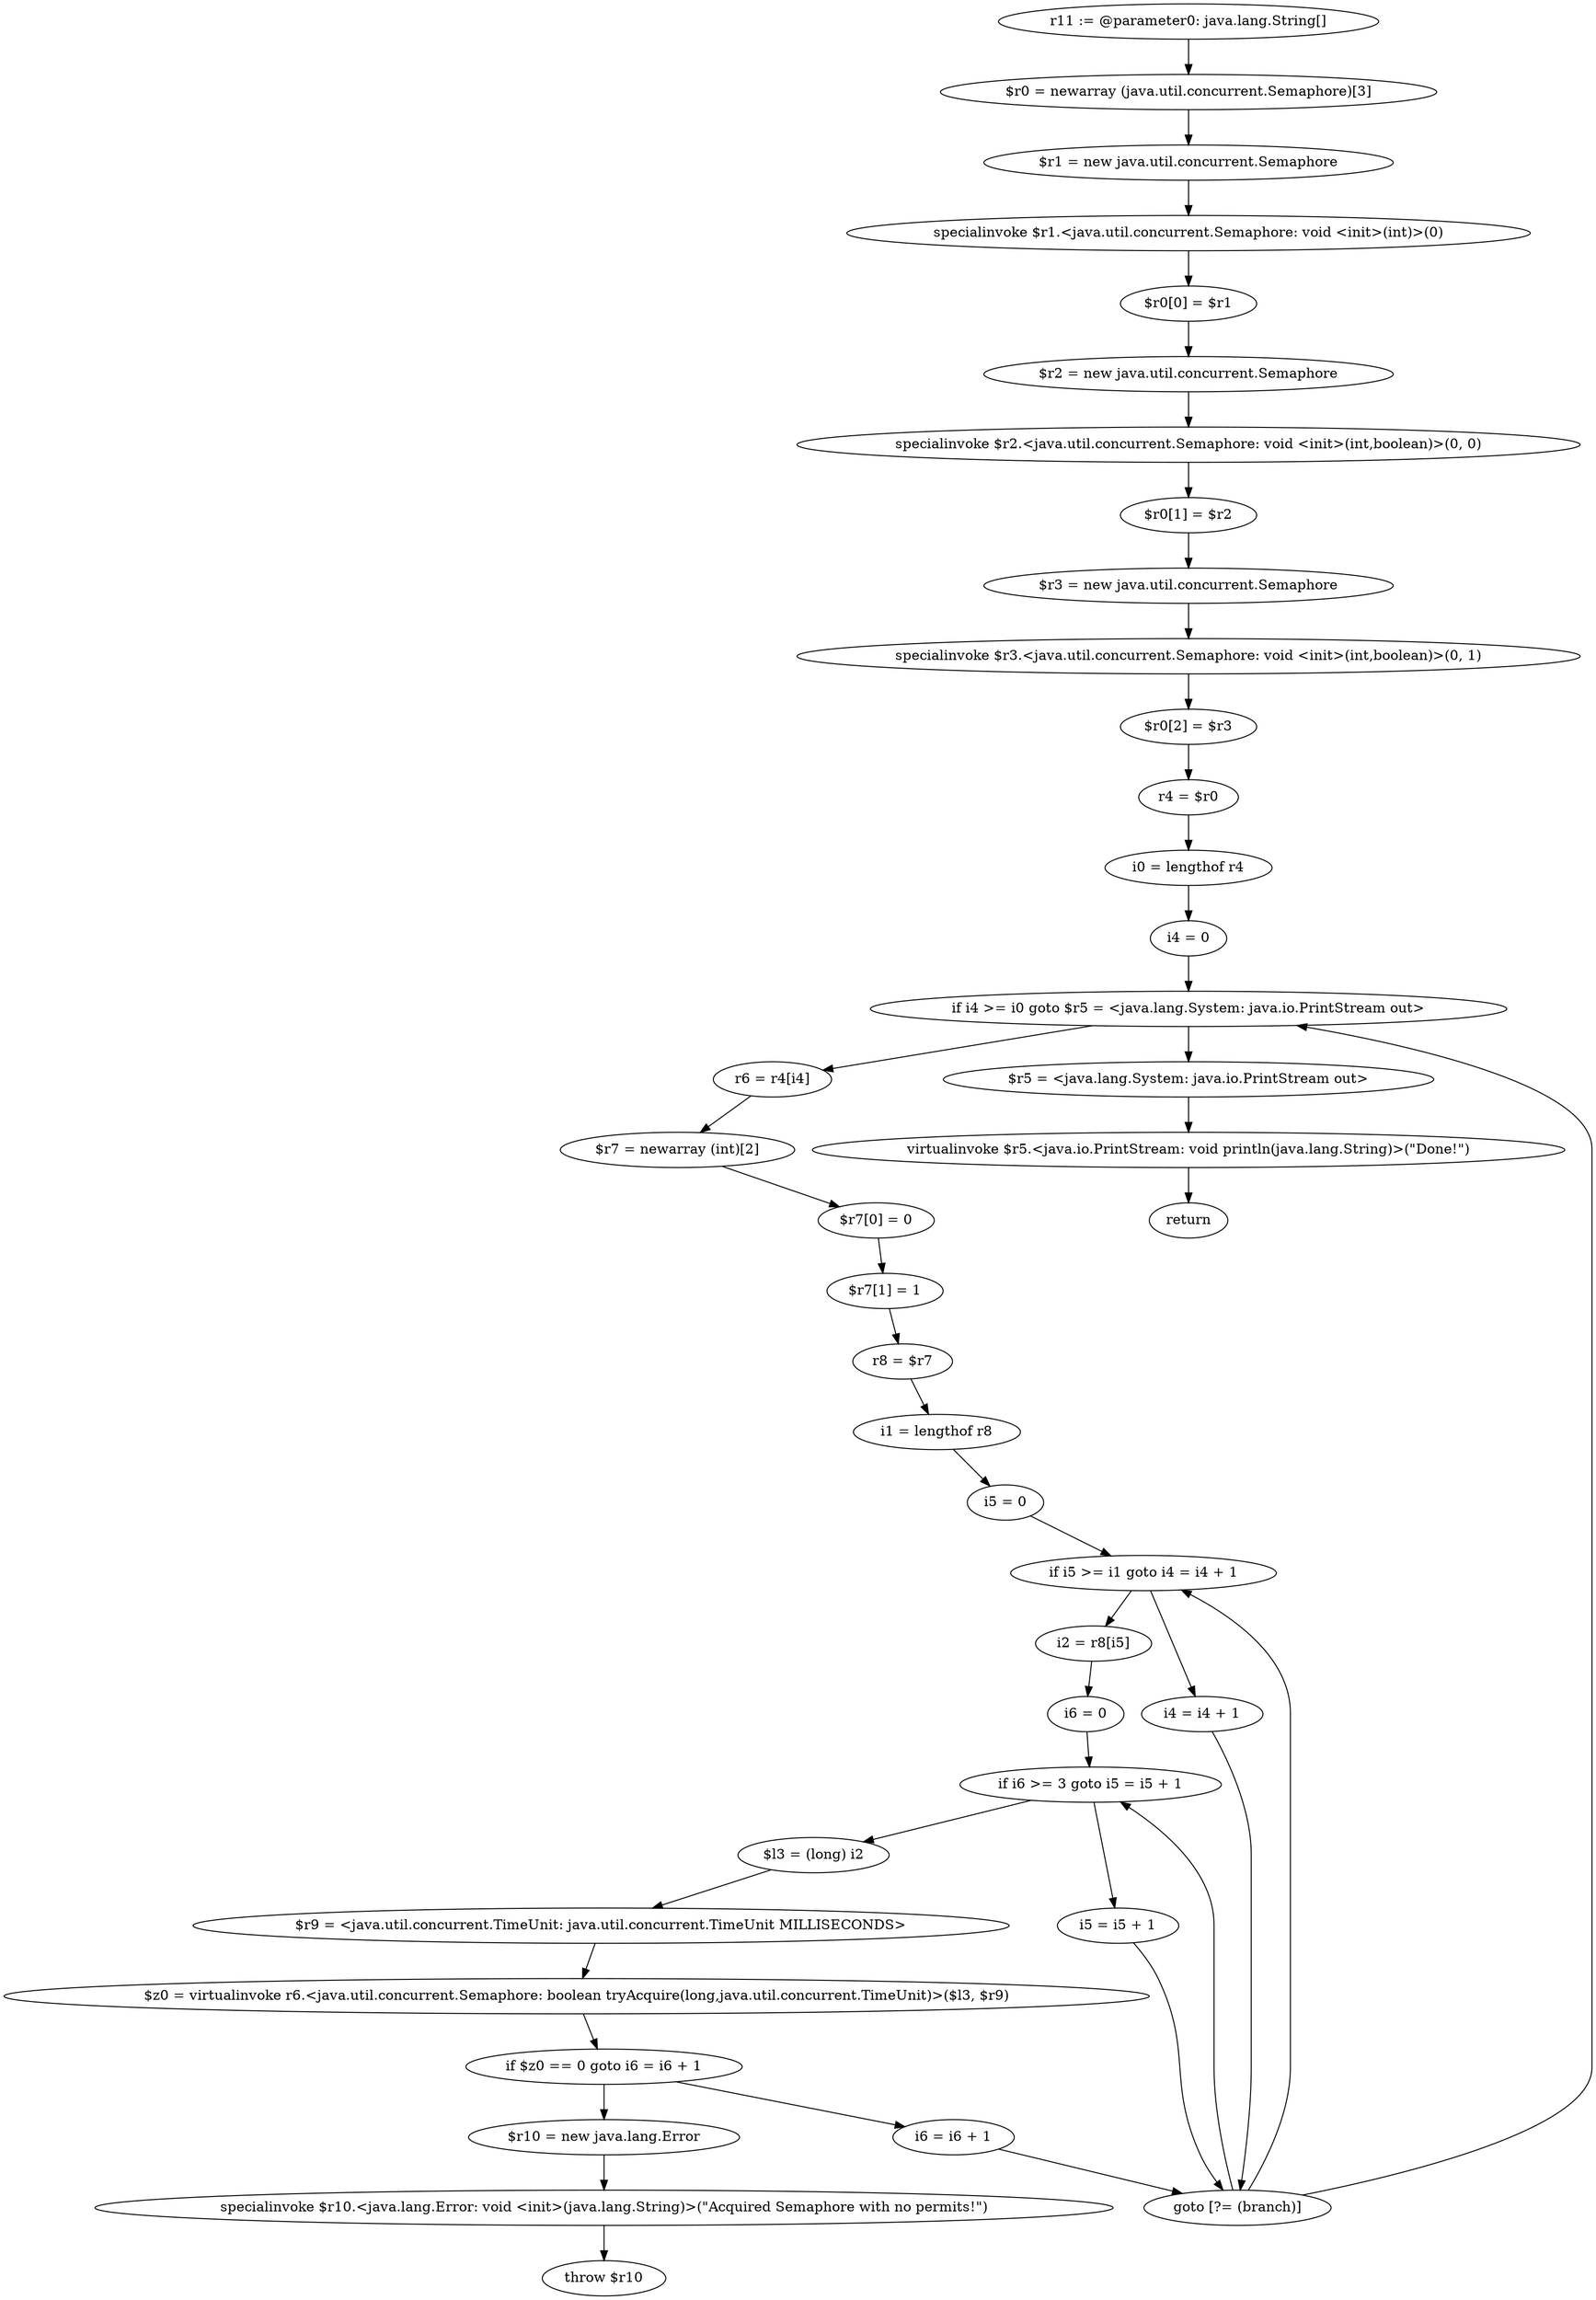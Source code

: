 digraph "unitGraph" {
    "r11 := @parameter0: java.lang.String[]"
    "$r0 = newarray (java.util.concurrent.Semaphore)[3]"
    "$r1 = new java.util.concurrent.Semaphore"
    "specialinvoke $r1.<java.util.concurrent.Semaphore: void <init>(int)>(0)"
    "$r0[0] = $r1"
    "$r2 = new java.util.concurrent.Semaphore"
    "specialinvoke $r2.<java.util.concurrent.Semaphore: void <init>(int,boolean)>(0, 0)"
    "$r0[1] = $r2"
    "$r3 = new java.util.concurrent.Semaphore"
    "specialinvoke $r3.<java.util.concurrent.Semaphore: void <init>(int,boolean)>(0, 1)"
    "$r0[2] = $r3"
    "r4 = $r0"
    "i0 = lengthof r4"
    "i4 = 0"
    "if i4 >= i0 goto $r5 = <java.lang.System: java.io.PrintStream out>"
    "r6 = r4[i4]"
    "$r7 = newarray (int)[2]"
    "$r7[0] = 0"
    "$r7[1] = 1"
    "r8 = $r7"
    "i1 = lengthof r8"
    "i5 = 0"
    "if i5 >= i1 goto i4 = i4 + 1"
    "i2 = r8[i5]"
    "i6 = 0"
    "if i6 >= 3 goto i5 = i5 + 1"
    "$l3 = (long) i2"
    "$r9 = <java.util.concurrent.TimeUnit: java.util.concurrent.TimeUnit MILLISECONDS>"
    "$z0 = virtualinvoke r6.<java.util.concurrent.Semaphore: boolean tryAcquire(long,java.util.concurrent.TimeUnit)>($l3, $r9)"
    "if $z0 == 0 goto i6 = i6 + 1"
    "$r10 = new java.lang.Error"
    "specialinvoke $r10.<java.lang.Error: void <init>(java.lang.String)>(\"Acquired Semaphore with no permits!\")"
    "throw $r10"
    "i6 = i6 + 1"
    "goto [?= (branch)]"
    "i5 = i5 + 1"
    "i4 = i4 + 1"
    "$r5 = <java.lang.System: java.io.PrintStream out>"
    "virtualinvoke $r5.<java.io.PrintStream: void println(java.lang.String)>(\"Done!\")"
    "return"
    "r11 := @parameter0: java.lang.String[]"->"$r0 = newarray (java.util.concurrent.Semaphore)[3]";
    "$r0 = newarray (java.util.concurrent.Semaphore)[3]"->"$r1 = new java.util.concurrent.Semaphore";
    "$r1 = new java.util.concurrent.Semaphore"->"specialinvoke $r1.<java.util.concurrent.Semaphore: void <init>(int)>(0)";
    "specialinvoke $r1.<java.util.concurrent.Semaphore: void <init>(int)>(0)"->"$r0[0] = $r1";
    "$r0[0] = $r1"->"$r2 = new java.util.concurrent.Semaphore";
    "$r2 = new java.util.concurrent.Semaphore"->"specialinvoke $r2.<java.util.concurrent.Semaphore: void <init>(int,boolean)>(0, 0)";
    "specialinvoke $r2.<java.util.concurrent.Semaphore: void <init>(int,boolean)>(0, 0)"->"$r0[1] = $r2";
    "$r0[1] = $r2"->"$r3 = new java.util.concurrent.Semaphore";
    "$r3 = new java.util.concurrent.Semaphore"->"specialinvoke $r3.<java.util.concurrent.Semaphore: void <init>(int,boolean)>(0, 1)";
    "specialinvoke $r3.<java.util.concurrent.Semaphore: void <init>(int,boolean)>(0, 1)"->"$r0[2] = $r3";
    "$r0[2] = $r3"->"r4 = $r0";
    "r4 = $r0"->"i0 = lengthof r4";
    "i0 = lengthof r4"->"i4 = 0";
    "i4 = 0"->"if i4 >= i0 goto $r5 = <java.lang.System: java.io.PrintStream out>";
    "if i4 >= i0 goto $r5 = <java.lang.System: java.io.PrintStream out>"->"r6 = r4[i4]";
    "if i4 >= i0 goto $r5 = <java.lang.System: java.io.PrintStream out>"->"$r5 = <java.lang.System: java.io.PrintStream out>";
    "r6 = r4[i4]"->"$r7 = newarray (int)[2]";
    "$r7 = newarray (int)[2]"->"$r7[0] = 0";
    "$r7[0] = 0"->"$r7[1] = 1";
    "$r7[1] = 1"->"r8 = $r7";
    "r8 = $r7"->"i1 = lengthof r8";
    "i1 = lengthof r8"->"i5 = 0";
    "i5 = 0"->"if i5 >= i1 goto i4 = i4 + 1";
    "if i5 >= i1 goto i4 = i4 + 1"->"i2 = r8[i5]";
    "if i5 >= i1 goto i4 = i4 + 1"->"i4 = i4 + 1";
    "i2 = r8[i5]"->"i6 = 0";
    "i6 = 0"->"if i6 >= 3 goto i5 = i5 + 1";
    "if i6 >= 3 goto i5 = i5 + 1"->"$l3 = (long) i2";
    "if i6 >= 3 goto i5 = i5 + 1"->"i5 = i5 + 1";
    "$l3 = (long) i2"->"$r9 = <java.util.concurrent.TimeUnit: java.util.concurrent.TimeUnit MILLISECONDS>";
    "$r9 = <java.util.concurrent.TimeUnit: java.util.concurrent.TimeUnit MILLISECONDS>"->"$z0 = virtualinvoke r6.<java.util.concurrent.Semaphore: boolean tryAcquire(long,java.util.concurrent.TimeUnit)>($l3, $r9)";
    "$z0 = virtualinvoke r6.<java.util.concurrent.Semaphore: boolean tryAcquire(long,java.util.concurrent.TimeUnit)>($l3, $r9)"->"if $z0 == 0 goto i6 = i6 + 1";
    "if $z0 == 0 goto i6 = i6 + 1"->"$r10 = new java.lang.Error";
    "if $z0 == 0 goto i6 = i6 + 1"->"i6 = i6 + 1";
    "$r10 = new java.lang.Error"->"specialinvoke $r10.<java.lang.Error: void <init>(java.lang.String)>(\"Acquired Semaphore with no permits!\")";
    "specialinvoke $r10.<java.lang.Error: void <init>(java.lang.String)>(\"Acquired Semaphore with no permits!\")"->"throw $r10";
    "i6 = i6 + 1"->"goto [?= (branch)]";
    "goto [?= (branch)]"->"if i6 >= 3 goto i5 = i5 + 1";
    "i5 = i5 + 1"->"goto [?= (branch)]";
    "goto [?= (branch)]"->"if i5 >= i1 goto i4 = i4 + 1";
    "i4 = i4 + 1"->"goto [?= (branch)]";
    "goto [?= (branch)]"->"if i4 >= i0 goto $r5 = <java.lang.System: java.io.PrintStream out>";
    "$r5 = <java.lang.System: java.io.PrintStream out>"->"virtualinvoke $r5.<java.io.PrintStream: void println(java.lang.String)>(\"Done!\")";
    "virtualinvoke $r5.<java.io.PrintStream: void println(java.lang.String)>(\"Done!\")"->"return";
}
